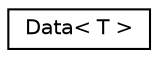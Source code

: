 digraph "Graphical Class Hierarchy"
{
  edge [fontname="Helvetica",fontsize="10",labelfontname="Helvetica",labelfontsize="10"];
  node [fontname="Helvetica",fontsize="10",shape=record];
  rankdir="LR";
  Node0 [label="Data\< T \>",height=0.2,width=0.4,color="black", fillcolor="white", style="filled",URL="$class_data.html",tooltip="Wrapper for the dataset data. "];
}
